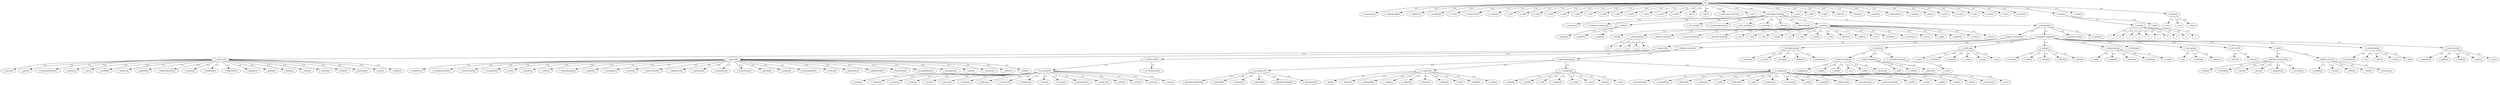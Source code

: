 digraph "ontology" {
  v0 [label="top"];
  v1 [label="v_propane"];
  v2 [label="e_main-group"];
  v3 [label="e_radicals-object"];
  v4 [label="e_radical-set"];
  v5 [label="e_p-radicals"];
  v6 [label="e_cyclic?"];
  v7 [label="v_p-compound"];
  v8 [label="v_pyrazole"];
  v9 [label="e_heterocycle?"];
  v10 [label="e_positions"];
  v11 [label="v_bromine"];
  v12 [label="v_xenon"];
  v13 [label="v_germanium"];
  v14 [label="v_thione"];
  v15 [label="v_thorium"];
  v16 [label="v_rubidium"];
  v17 [label="v_tridecane"];
  v18 [label="v_sulfur"];
  v19 [label="v_epoxide"];
  v20 [label="v_alcohol"];
  v21 [label="v_pentane"];
  v22 [label="v_monocycle"];
  v23 [label="v_anthracene"];
  v24 [label="v_heptane"];
  v25 [label="v_radical-set"];
  v26 [label="e_rad1"];
  v27 [label="e_rad2"];
  v28 [label="e_rad3"];
  v29 [label="e_rad4"];
  v30 [label="e_rad5"];
  v31 [label="e_rad6"];
  v32 [label="e_rad7"];
  v33 [label="e_rad8"];
  v34 [label="e_rad9"];
  v35 [label="e_rad10"];
  v36 [label="e_rad11"];
  v37 [label="e_rad12"];
  v38 [label="e_rad13"];
  v39 [label="e_rad14"];
  v40 [label="e_rad15"];
  v41 [label="v_first-transition"];
  v42 [label="v_nitro-derivate"];
  v43 [label="v_azomethine"];
  v44 [label="v_hc-saturated"];
  v45 [label="v_acephenantrilene"];
  v46 [label="v_thioester"];
  v47 [label="v_pyrano"];
  v48 [label="v_benzotriazine"];
  v49 [label="v_hydrazine"];
  v50 [label="v_aluminum"];
  v51 [label="v_manganese"];
  v52 [label="v_gold"];
  v53 [label="v_chemical-compound"];
  v54 [label="e_molecular-structure"];
  v55 [label="e_tests"];
  v56 [label="v_isoquinoline"];
  v57 [label="v_selenium"];
  v58 [label="v_sulfonamide"];
  v59 [label="v_butane"];
  v60 [label="v_copper"];
  v61 [label="v_amonium"];
  v62 [label="v_iodine"];
  v63 [label="v_nitrogen-group"];
  v64 [label="v_azide"];
  v65 [label="v_sulphure"];
  v66 [label="v_hellium"];
  v67 [label="v_antimony"];
  v68 [label="v_cesium"];
  v69 [label="v_biguanide"];
  v70 [label="v_tetrahydrofurane"];
  v71 [label="v_sulfoxide"];
  v72 [label="v_transition"];
  v73 [label="v_pyrazine"];
  v74 [label="v_alkaline-earth-metal"];
  v75 [label="v_krypton"];
  v76 [label="v_purine"];
  v77 [label="v_phosphorodithioate"];
  v78 [label="v_toxicology-ontology"];
  v79 [label="v_radium"];
  v80 [label="v_thiourea"];
  v81 [label="v_evidence"];
  v82 [label="v_azine"];
  v83 [label="v_s-compound"];
  v84 [label="v_pirrol"];
  v85 [label="v_acid"];
  v86 [label="v_phosphite"];
  v87 [label="v_lithium"];
  v88 [label="v_phenalen"];
  v89 [label="v_tin"];
  v90 [label="v_beryllium"];
  v91 [label="v_dioxane"];
  v92 [label="v_noble-gas"];
  v93 [label="v_benzodiazepine"];
  v94 [label="v_halogen"];
  v95 [label="v_tricosane"];
  v96 [label="v_polonium"];
  v97 [label="v_quinoline"];
  v98 [label="v_arsenic"];
  v99 [label="v_hydrocarbon"];
  v100 [label="v_hidrazone"];
  v101 [label="v_sodium"];
  v102 [label="v_astatine"];
  v103 [label="v_methane"];
  v104 [label="v_benzopirrol"];
  v105 [label="v_alkaline-metal"];
  v106 [label="v_radon"];
  v107 [label="v_azetidine"];
  v108 [label="v_dodecane"];
  v109 [label="v_iridium"];
  v110 [label="v_coconut-oil"];
  v111 [label="v_acrydine"];
  v112 [label="v_fluorine"];
  v113 [label="v_organic-compound"];
  v114 [label="v_ring-system"];
  v115 [label="v_phenothiazine"];
  v116 [label="v_octadecane"];
  v117 [label="v_nickel"];
  v118 [label="v_calcium"];
  v119 [label="v_imidazole"];
  v120 [label="v_nitrogen"];
  v121 [label="v_isocyanate"];
  v122 [label="v_phosphate"];
  v123 [label="v_naphthacene"];
  v124 [label="v_aldehyde"];
  v125 [label="v_piperidine"];
  v126 [label="v_gallium"];
  v127 [label="v_dihydropyridine"];
  v128 [label="v_chlorine"];
  v129 [label="v_quinazoline"];
  v130 [label="v_inorganic-compound"];
  v131 [label="v_silicon"];
  v132 [label="v_decane"];
  v133 [label="v_iron"];
  v134 [label="v_oxygen-group"];
  v135 [label="v_imide"];
  v136 [label="v_guanide"];
  v137 [label="v_isoxazole"];
  v138 [label="v_phenantrene"];
  v139 [label="v_benzotriazole"];
  v140 [label="v_bismuth"];
  v141 [label="v_test-results"];
  v142 [label="e_ames"];
  v143 [label="e_td50"];
  v144 [label="v_pentalene"];
  v145 [label="v_atom-position"];
  v146 [label="v_related-positions"];
  v147 [label="e_edge"];
  v148 [label="v_barium"];
  v149 [label="v_hydrogen"];
  v150 [label="v_relative-position"];
  v151 [label="e_radicals"];
  v152 [label="e_distance"];
  v153 [label="v_thiadiazine"];
  v154 [label="v_zinc-group"];
  v155 [label="v_eicosane"];
  v156 [label="v_high-amine"];
  v157 [label="v_azo-derivate"];
  v158 [label="v_numeric-position"];
  v159 [label="v_carbon"];
  v160 [label="v_tellurium"];
  v161 [label="v_carbazole"];
  v162 [label="v_rare-earth"];
  v163 [label="v_zinc"];
  v164 [label="v_thiazolidine"];
  v165 [label="v_absolute-position"];
  v166 [label="e_position"];
  v167 [label="v_third-transition"];
  v168 [label="v_thiophene"];
  v169 [label="v_benzoimidazole"];
  v170 [label="v_pyridine"];
  v171 [label="v_metal"];
  v172 [label="v_magnesium"];
  v173 [label="v_nitroso-derivate"];
  v174 [label="v_argon"];
  v175 [label="v_silver"];
  v176 [label="v_nitrile"];
  v177 [label="v_functional-group"];
  v178 [label="v_polycycle"];
  v179 [label="v_esteroide"];
  v180 [label="v_naphthalene"];
  v181 [label="v_pentadecane"];
  v182 [label="v_cobalt"];
  v183 [label="v_second-transition"];
  v184 [label="v_acetate"];
  v185 [label="v_undecane"];
  v186 [label="v_toxic-problem"];
  v187 [label="e_description"];
  v188 [label="e_solution"];
  v189 [label="v_phosphine"];
  v190 [label="v_diazepin"];
  v191 [label="v_sulphone"];
  v192 [label="v_carbon-group"];
  v193 [label="v_strontium"];
  v194 [label="v_oxime"];
  v195 [label="v_p-bonds"];
  v196 [label="e_bond"];
  v197 [label="v_lead"];
  v198 [label="v_o-compound"];
  v199 [label="v_ethane"];
  v200 [label="v_amide"];
  v201 [label="v_phosphorothioate"];
  v202 [label="v_ester"];
  v203 [label="v_triazine"];
  v204 [label="v_thiol"];
  v205 [label="v_position-radical"];
  v206 [label="e_union"];
  v207 [label="v_ketone"];
  v208 [label="v_platinum"];
  v209 [label="v_solution"];
  v210 [label="e_m-rats"];
  v211 [label="e_f-rats"];
  v212 [label="e_m-mice"];
  v213 [label="e_f-mice"];
  v214 [label="v_sulphate"];
  v215 [label="v_oxygen"];
  v216 [label="v_phosphorus"];
  v217 [label="v_naphthyridine"];
  v218 [label="v_simple-compound"];
  v219 [label="v_octane"];
  v220 [label="v_benzofurane"];
  v221 [label="v_acenaphthylene"];
  v222 [label="v_oxethane"];
  v223 [label="v_kind-of-bond"];
  v224 [label="v_thiazole"];
  v225 [label="v_benzopyrano"];
  v226 [label="v_cadmium"];
  v227 [label="v_stannane"];
  v228 [label="v_position"];
  v229 [label="v_xantene"];
  v230 [label="v_uranium"];
  v231 [label="v_pyrimidine"];
  v232 [label="v_amine"];
  v233 [label="v_furane"];
  v234 [label="v_ether"];
  v235 [label="v_potassium"];
  v236 [label="v_chromene"];
  v237 [label="v_imine"];
  v238 [label="v_mercury"];
  v239 [label="v_isocyanure"];
  v240 [label="v_boron-group"];
  v241 [label="v_urea"];
  v242 [label="v_thallium"];
  v243 [label="v_phosphamide"];
  v244 [label="v_hc-unsaturated"];
  v245 [label="e_p-bonds"];
  v246 [label="v_fluorene"];
  v247 [label="v_hexane"];
  v248 [label="v_chromium"];
  v249 [label="v_neon"];
  v250 [label="v_sulfonic"];
  v251 [label="v_indium"];
  v252 [label="v_compound"];
  v253 [label="v_benzene"];
  v254 [label="v_nonane"];
  v255 [label="v_indene"];
  v256 [label="v_n-compound"];
  v257 [label="v_boron"];
  v258 [label="v_number"];
  v259 [label="v_symbol"];
  v260 [label="v_boolean"];
  v261 [label="v_integer"];
  v262 [label="v_float"];
  v263 [label="v_negative"];
  v264 [label="v_one"];
  v265 [label="v_double"];
  v266 [label="v_two"];
  v267 [label="v_positive"];
  v268 [label="v_o"];
  v269 [label="v_s"];
  v270 [label="v_true"];
  v271 [label="3"];
  v272 [label="11"];
  v273 [label="v_five"];
  v274 [label="v_unknown"];
  v275 [label="v_three"];
  v276 [label="2"];
  v277 [label="4"];
  v278 [label="6"];
  v279 [label="1"];
  v280 [label="v_p"];
  v281 [label="v_n"];
  v282 [label="5"];
  v283 [label="0"];
  v284 [label="v_yes"];
  v285 [label="v_six"];
  v286 [label="v_nine"];
  v287 [label="v_twelve"];
  v288 [label="8"];
  v289 [label="v_c"];
  v290 [label="v_four"];
  v291 [label="v_thirteen"];
  v292 [label="v_fifteen"];
  v293 [label="v_ten"];
  v294 [label="7"];
  v295 [label="v_fourteen"];
  v296 [label="v_seventeen"];
  v297 [label="v_seven"];
  v298 [label="v_eight"];
  v299 [label="v_false"];
  v300 [label="v_eighteen"];
  v301 [label="v_sixteen"];
  v302 [label="v_eleven"];
  v0 -> v2 [label=">="];
  v0 -> v3 [label=">="];
  v0 -> v4 [label=">="];
  v0 -> v5 [label=">="];
  v0 -> v6 [label=">="];
  v0 -> v9 [label=">="];
  v0 -> v10 [label=">="];
  v0 -> v26 [label=">="];
  v0 -> v27 [label=">="];
  v0 -> v28 [label=">="];
  v0 -> v29 [label=">="];
  v0 -> v30 [label=">="];
  v0 -> v31 [label=">="];
  v0 -> v32 [label=">="];
  v0 -> v33 [label=">="];
  v0 -> v34 [label=">="];
  v0 -> v35 [label=">="];
  v0 -> v36 [label=">="];
  v0 -> v37 [label=">="];
  v0 -> v38 [label=">="];
  v0 -> v39 [label=">="];
  v0 -> v40 [label=">="];
  v0 -> v54 [label=">="];
  v0 -> v55 [label=">="];
  v0 -> v78 [label=">="];
  v0 -> v142 [label=">="];
  v0 -> v143 [label=">="];
  v0 -> v147 [label=">="];
  v0 -> v151 [label=">="];
  v0 -> v152 [label=">="];
  v0 -> v166 [label=">="];
  v0 -> v187 [label=">="];
  v0 -> v188 [label=">="];
  v0 -> v196 [label=">="];
  v0 -> v206 [label=">="];
  v0 -> v210 [label=">="];
  v0 -> v211 [label=">="];
  v0 -> v212 [label=">="];
  v0 -> v213 [label=">="];
  v0 -> v245 [label=">="];
  v0 -> v258 [label=">="];
  v0 -> v259 [label=">="];
  v0 -> v260 [label=">="];
  v7 -> v77 [label=">="];
  v7 -> v86 [label=">="];
  v7 -> v122 [label=">="];
  v7 -> v189 [label=">="];
  v7 -> v201 [label=">="];
  v7 -> v243 [label=">="];
  v22 -> v8 [label=">="];
  v22 -> v47 [label=">="];
  v22 -> v70 [label=">="];
  v22 -> v73 [label=">="];
  v22 -> v84 [label=">="];
  v22 -> v107 [label=">="];
  v22 -> v119 [label=">="];
  v22 -> v125 [label=">="];
  v22 -> v127 [label=">="];
  v22 -> v137 [label=">="];
  v22 -> v153 [label=">="];
  v22 -> v164 [label=">="];
  v22 -> v168 [label=">="];
  v22 -> v170 [label=">="];
  v22 -> v190 [label=">="];
  v22 -> v203 [label=">="];
  v22 -> v222 [label=">="];
  v22 -> v224 [label=">="];
  v22 -> v231 [label=">="];
  v22 -> v233 [label=">="];
  v22 -> v253 [label=">="];
  v41 -> v51 [label=">="];
  v41 -> v60 [label=">="];
  v41 -> v117 [label=">="];
  v41 -> v133 [label=">="];
  v41 -> v182 [label=">="];
  v41 -> v248 [label=">="];
  v44 -> v1 [label=">="];
  v44 -> v17 [label=">="];
  v44 -> v21 [label=">="];
  v44 -> v24 [label=">="];
  v44 -> v59 [label=">="];
  v44 -> v95 [label=">="];
  v44 -> v103 [label=">="];
  v44 -> v108 [label=">="];
  v44 -> v110 [label=">="];
  v44 -> v116 [label=">="];
  v44 -> v132 [label=">="];
  v44 -> v155 [label=">="];
  v44 -> v181 [label=">="];
  v44 -> v185 [label=">="];
  v44 -> v199 [label=">="];
  v44 -> v219 [label=">="];
  v44 -> v247 [label=">="];
  v44 -> v254 [label=">="];
  v63 -> v67 [label=">="];
  v63 -> v98 [label=">="];
  v63 -> v120 [label=">="];
  v63 -> v140 [label=">="];
  v63 -> v216 [label=">="];
  v72 -> v41 [label=">="];
  v72 -> v167 [label=">="];
  v72 -> v183 [label=">="];
  v74 -> v79 [label=">="];
  v74 -> v90 [label=">="];
  v74 -> v118 [label=">="];
  v74 -> v148 [label=">="];
  v74 -> v172 [label=">="];
  v74 -> v193 [label=">="];
  v78 -> v25 [label=">="];
  v78 -> v53 [label=">="];
  v78 -> v81 [label=">="];
  v78 -> v141 [label=">="];
  v78 -> v146 [label=">="];
  v78 -> v186 [label=">="];
  v78 -> v195 [label=">="];
  v78 -> v209 [label=">="];
  v78 -> v223 [label=">="];
  v78 -> v228 [label=">="];
  v78 -> v252 [label=">="];
  v81 -> v263 [label=">="];
  v81 -> v267 [label=">="];
  v81 -> v274 [label=">="];
  v83 -> v14 [label=">="];
  v83 -> v46 [label=">="];
  v83 -> v58 [label=">="];
  v83 -> v65 [label=">="];
  v83 -> v71 [label=">="];
  v83 -> v80 [label=">="];
  v83 -> v191 [label=">="];
  v83 -> v204 [label=">="];
  v83 -> v214 [label=">="];
  v83 -> v250 [label=">="];
  v92 -> v12 [label=">="];
  v92 -> v66 [label=">="];
  v92 -> v75 [label=">="];
  v92 -> v106 [label=">="];
  v92 -> v174 [label=">="];
  v92 -> v249 [label=">="];
  v94 -> v11 [label=">="];
  v94 -> v62 [label=">="];
  v94 -> v102 [label=">="];
  v94 -> v112 [label=">="];
  v94 -> v128 [label=">="];
  v99 -> v44 [label=">="];
  v99 -> v244 [label=">="];
  v105 -> v16 [label=">="];
  v105 -> v68 [label=">="];
  v105 -> v87 [label=">="];
  v105 -> v101 [label=">="];
  v105 -> v235 [label=">="];
  v113 -> v114 [label=">="];
  v113 -> v218 [label=">="];
  v114 -> v22 [label=">="];
  v114 -> v178 [label=">="];
  v130 -> v63 [label=">="];
  v130 -> v72 [label=">="];
  v130 -> v92 [label=">="];
  v130 -> v94 [label=">="];
  v130 -> v134 [label=">="];
  v130 -> v149 [label=">="];
  v130 -> v154 [label=">="];
  v130 -> v162 [label=">="];
  v130 -> v171 [label=">="];
  v130 -> v192 [label=">="];
  v130 -> v240 [label=">="];
  v134 -> v18 [label=">="];
  v134 -> v57 [label=">="];
  v134 -> v96 [label=">="];
  v134 -> v160 [label=">="];
  v134 -> v215 [label=">="];
  v145 -> v268 [label=">="];
  v145 -> v269 [label=">="];
  v145 -> v280 [label=">="];
  v145 -> v281 [label=">="];
  v145 -> v289 [label=">="];
  v154 -> v163 [label=">="];
  v154 -> v226 [label=">="];
  v154 -> v238 [label=">="];
  v162 -> v15 [label=">="];
  v162 -> v230 [label=">="];
  v167 -> v52 [label=">="];
  v167 -> v109 [label=">="];
  v167 -> v208 [label=">="];
  v171 -> v74 [label=">="];
  v171 -> v105 [label=">="];
  v177 -> v7 [label=">="];
  v177 -> v83 [label=">="];
  v177 -> v198 [label=">="];
  v177 -> v256 [label=">="];
  v178 -> v23 [label=">="];
  v178 -> v45 [label=">="];
  v178 -> v48 [label=">="];
  v178 -> v56 [label=">="];
  v178 -> v76 [label=">="];
  v178 -> v88 [label=">="];
  v178 -> v91 [label=">="];
  v178 -> v93 [label=">="];
  v178 -> v97 [label=">="];
  v178 -> v104 [label=">="];
  v178 -> v111 [label=">="];
  v178 -> v115 [label=">="];
  v178 -> v123 [label=">="];
  v178 -> v129 [label=">="];
  v178 -> v138 [label=">="];
  v178 -> v139 [label=">="];
  v178 -> v144 [label=">="];
  v178 -> v161 [label=">="];
  v178 -> v169 [label=">="];
  v178 -> v179 [label=">="];
  v178 -> v180 [label=">="];
  v178 -> v217 [label=">="];
  v178 -> v220 [label=">="];
  v178 -> v221 [label=">="];
  v178 -> v225 [label=">="];
  v178 -> v229 [label=">="];
  v178 -> v236 [label=">="];
  v178 -> v246 [label=">="];
  v178 -> v255 [label=">="];
  v183 -> v175 [label=">="];
  v192 -> v13 [label=">="];
  v192 -> v89 [label=">="];
  v192 -> v131 [label=">="];
  v192 -> v159 [label=">="];
  v192 -> v197 [label=">="];
  v198 -> v19 [label=">="];
  v198 -> v20 [label=">="];
  v198 -> v85 [label=">="];
  v198 -> v124 [label=">="];
  v198 -> v184 [label=">="];
  v198 -> v202 [label=">="];
  v198 -> v207 [label=">="];
  v198 -> v234 [label=">="];
  v218 -> v99 [label=">="];
  v218 -> v177 [label=">="];
  v223 -> v265 [label=">="];
  v228 -> v145 [label=">="];
  v228 -> v150 [label=">="];
  v228 -> v158 [label=">="];
  v228 -> v165 [label=">="];
  v228 -> v264 [label=">="];
  v228 -> v266 [label=">="];
  v228 -> v273 [label=">="];
  v228 -> v275 [label=">="];
  v228 -> v285 [label=">="];
  v228 -> v286 [label=">="];
  v228 -> v287 [label=">="];
  v228 -> v290 [label=">="];
  v228 -> v291 [label=">="];
  v228 -> v292 [label=">="];
  v228 -> v293 [label=">="];
  v228 -> v295 [label=">="];
  v228 -> v296 [label=">="];
  v228 -> v297 [label=">="];
  v228 -> v298 [label=">="];
  v228 -> v300 [label=">="];
  v228 -> v301 [label=">="];
  v228 -> v302 [label=">="];
  v240 -> v50 [label=">="];
  v240 -> v126 [label=">="];
  v240 -> v242 [label=">="];
  v240 -> v251 [label=">="];
  v240 -> v257 [label=">="];
  v252 -> v113 [label=">="];
  v252 -> v130 [label=">="];
  v252 -> v205 [label=">="];
  v252 -> v227 [label=">="];
  v256 -> v42 [label=">="];
  v256 -> v43 [label=">="];
  v256 -> v49 [label=">="];
  v256 -> v61 [label=">="];
  v256 -> v64 [label=">="];
  v256 -> v69 [label=">="];
  v256 -> v82 [label=">="];
  v256 -> v100 [label=">="];
  v256 -> v121 [label=">="];
  v256 -> v135 [label=">="];
  v256 -> v136 [label=">="];
  v256 -> v156 [label=">="];
  v256 -> v157 [label=">="];
  v256 -> v173 [label=">="];
  v256 -> v176 [label=">="];
  v256 -> v194 [label=">="];
  v256 -> v200 [label=">="];
  v256 -> v232 [label=">="];
  v256 -> v237 [label=">="];
  v256 -> v239 [label=">="];
  v256 -> v241 [label=">="];
  v258 -> v261 [label=">="];
  v258 -> v262 [label=">="];
  v260 -> v270 [label=">="];
  v260 -> v284 [label=">="];
  v260 -> v299 [label=">="];
  v261 -> v271 [label=">="];
  v261 -> v272 [label=">="];
  v261 -> v276 [label=">="];
  v261 -> v277 [label=">="];
  v261 -> v278 [label=">="];
  v261 -> v279 [label=">="];
  v261 -> v282 [label=">="];
  v261 -> v283 [label=">="];
  v261 -> v288 [label=">="];
  v261 -> v294 [label=">="];
}
